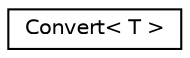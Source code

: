 digraph "Graphical Class Hierarchy"
{
 // LATEX_PDF_SIZE
  edge [fontname="Helvetica",fontsize="10",labelfontname="Helvetica",labelfontsize="10"];
  node [fontname="Helvetica",fontsize="10",shape=record];
  rankdir="LR";
  Node0 [label="Convert\< T \>",height=0.2,width=0.4,color="black", fillcolor="white", style="filled",URL="$structConvert.html",tooltip=" "];
}

